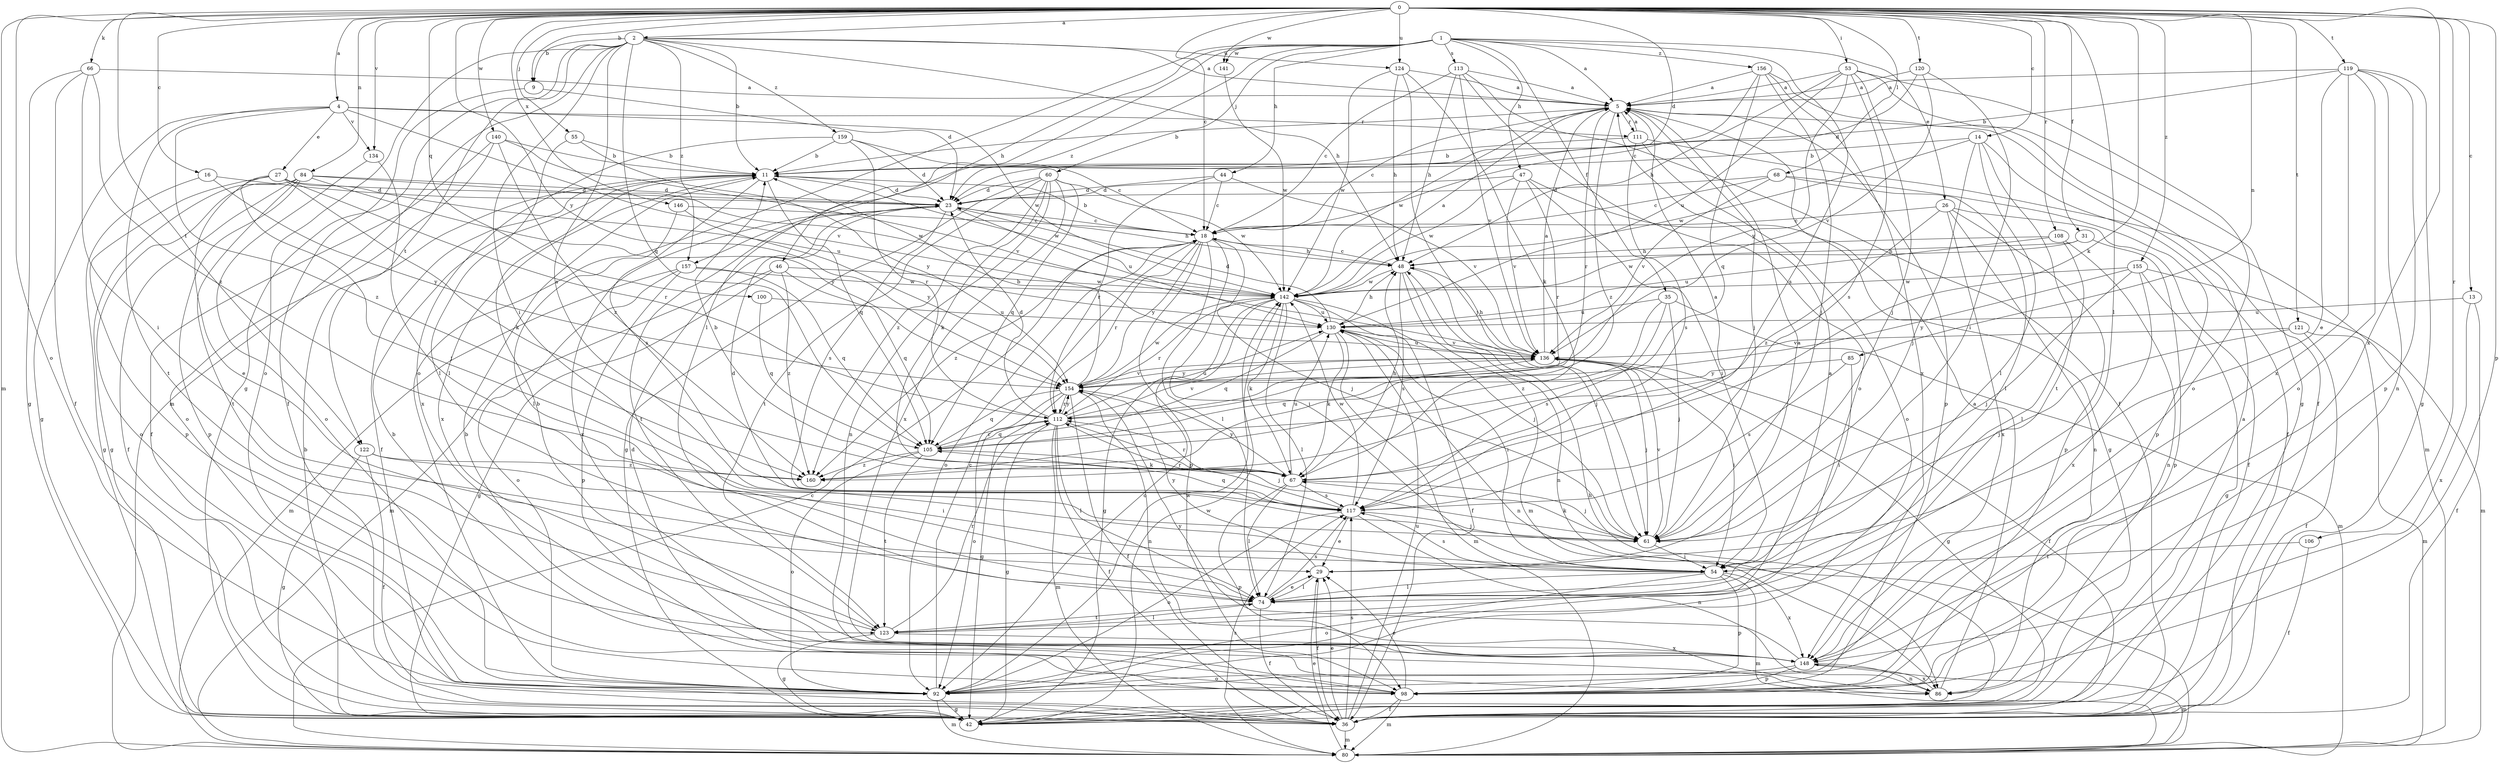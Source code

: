 strict digraph  {
0;
1;
2;
4;
5;
9;
11;
13;
14;
16;
18;
23;
26;
27;
29;
31;
35;
36;
42;
44;
46;
47;
48;
53;
54;
55;
60;
61;
66;
67;
68;
74;
80;
84;
85;
86;
92;
98;
100;
105;
106;
108;
111;
112;
113;
117;
119;
120;
121;
122;
123;
124;
130;
134;
136;
140;
141;
142;
146;
148;
154;
155;
156;
157;
159;
160;
0 -> 2  [label=a];
0 -> 4  [label=a];
0 -> 9  [label=b];
0 -> 13  [label=c];
0 -> 14  [label=c];
0 -> 16  [label=c];
0 -> 18  [label=c];
0 -> 23  [label=d];
0 -> 31  [label=f];
0 -> 53  [label=i];
0 -> 55  [label=j];
0 -> 66  [label=k];
0 -> 67  [label=k];
0 -> 68  [label=l];
0 -> 74  [label=l];
0 -> 80  [label=m];
0 -> 84  [label=n];
0 -> 85  [label=n];
0 -> 92  [label=o];
0 -> 98  [label=p];
0 -> 100  [label=q];
0 -> 106  [label=r];
0 -> 108  [label=r];
0 -> 119  [label=t];
0 -> 120  [label=t];
0 -> 121  [label=t];
0 -> 122  [label=t];
0 -> 124  [label=u];
0 -> 134  [label=v];
0 -> 140  [label=w];
0 -> 141  [label=w];
0 -> 146  [label=x];
0 -> 148  [label=x];
0 -> 154  [label=y];
0 -> 155  [label=z];
1 -> 5  [label=a];
1 -> 26  [label=e];
1 -> 35  [label=f];
1 -> 44  [label=h];
1 -> 46  [label=h];
1 -> 47  [label=h];
1 -> 60  [label=j];
1 -> 74  [label=l];
1 -> 92  [label=o];
1 -> 113  [label=s];
1 -> 117  [label=s];
1 -> 141  [label=w];
1 -> 156  [label=z];
1 -> 157  [label=z];
2 -> 5  [label=a];
2 -> 9  [label=b];
2 -> 11  [label=b];
2 -> 42  [label=g];
2 -> 48  [label=h];
2 -> 54  [label=i];
2 -> 80  [label=m];
2 -> 92  [label=o];
2 -> 105  [label=q];
2 -> 117  [label=s];
2 -> 122  [label=t];
2 -> 124  [label=u];
2 -> 157  [label=z];
2 -> 159  [label=z];
4 -> 27  [label=e];
4 -> 42  [label=g];
4 -> 111  [label=r];
4 -> 123  [label=t];
4 -> 134  [label=v];
4 -> 136  [label=v];
4 -> 142  [label=w];
4 -> 160  [label=z];
5 -> 11  [label=b];
5 -> 18  [label=c];
5 -> 61  [label=j];
5 -> 98  [label=p];
5 -> 111  [label=r];
5 -> 112  [label=r];
5 -> 142  [label=w];
5 -> 160  [label=z];
9 -> 23  [label=d];
9 -> 36  [label=f];
11 -> 23  [label=d];
11 -> 36  [label=f];
11 -> 105  [label=q];
11 -> 117  [label=s];
11 -> 142  [label=w];
11 -> 148  [label=x];
13 -> 36  [label=f];
13 -> 130  [label=u];
13 -> 148  [label=x];
14 -> 11  [label=b];
14 -> 36  [label=f];
14 -> 61  [label=j];
14 -> 74  [label=l];
14 -> 123  [label=t];
14 -> 142  [label=w];
16 -> 23  [label=d];
16 -> 42  [label=g];
16 -> 154  [label=y];
18 -> 11  [label=b];
18 -> 48  [label=h];
18 -> 54  [label=i];
18 -> 61  [label=j];
18 -> 74  [label=l];
18 -> 92  [label=o];
18 -> 98  [label=p];
18 -> 112  [label=r];
18 -> 154  [label=y];
18 -> 160  [label=z];
23 -> 18  [label=c];
23 -> 48  [label=h];
23 -> 117  [label=s];
23 -> 123  [label=t];
23 -> 130  [label=u];
23 -> 148  [label=x];
26 -> 18  [label=c];
26 -> 36  [label=f];
26 -> 86  [label=n];
26 -> 98  [label=p];
26 -> 148  [label=x];
26 -> 160  [label=z];
27 -> 23  [label=d];
27 -> 29  [label=e];
27 -> 61  [label=j];
27 -> 67  [label=k];
27 -> 98  [label=p];
27 -> 112  [label=r];
27 -> 130  [label=u];
29 -> 5  [label=a];
29 -> 36  [label=f];
29 -> 74  [label=l];
29 -> 154  [label=y];
31 -> 48  [label=h];
31 -> 98  [label=p];
31 -> 142  [label=w];
35 -> 61  [label=j];
35 -> 80  [label=m];
35 -> 117  [label=s];
35 -> 130  [label=u];
35 -> 160  [label=z];
36 -> 29  [label=e];
36 -> 80  [label=m];
36 -> 117  [label=s];
36 -> 130  [label=u];
42 -> 5  [label=a];
42 -> 11  [label=b];
42 -> 48  [label=h];
42 -> 142  [label=w];
44 -> 18  [label=c];
44 -> 23  [label=d];
44 -> 112  [label=r];
44 -> 136  [label=v];
46 -> 42  [label=g];
46 -> 80  [label=m];
46 -> 105  [label=q];
46 -> 142  [label=w];
46 -> 160  [label=z];
47 -> 23  [label=d];
47 -> 42  [label=g];
47 -> 54  [label=i];
47 -> 112  [label=r];
47 -> 136  [label=v];
47 -> 142  [label=w];
48 -> 18  [label=c];
48 -> 61  [label=j];
48 -> 80  [label=m];
48 -> 86  [label=n];
48 -> 117  [label=s];
48 -> 142  [label=w];
53 -> 5  [label=a];
53 -> 42  [label=g];
53 -> 48  [label=h];
53 -> 61  [label=j];
53 -> 92  [label=o];
53 -> 117  [label=s];
53 -> 130  [label=u];
53 -> 154  [label=y];
54 -> 74  [label=l];
54 -> 80  [label=m];
54 -> 92  [label=o];
54 -> 98  [label=p];
54 -> 117  [label=s];
54 -> 148  [label=x];
55 -> 11  [label=b];
55 -> 74  [label=l];
55 -> 154  [label=y];
60 -> 23  [label=d];
60 -> 42  [label=g];
60 -> 67  [label=k];
60 -> 86  [label=n];
60 -> 105  [label=q];
60 -> 123  [label=t];
60 -> 142  [label=w];
60 -> 148  [label=x];
60 -> 160  [label=z];
61 -> 23  [label=d];
61 -> 54  [label=i];
61 -> 67  [label=k];
61 -> 136  [label=v];
66 -> 5  [label=a];
66 -> 36  [label=f];
66 -> 42  [label=g];
66 -> 54  [label=i];
66 -> 160  [label=z];
67 -> 5  [label=a];
67 -> 11  [label=b];
67 -> 48  [label=h];
67 -> 61  [label=j];
67 -> 74  [label=l];
67 -> 98  [label=p];
67 -> 112  [label=r];
67 -> 117  [label=s];
67 -> 130  [label=u];
67 -> 154  [label=y];
68 -> 18  [label=c];
68 -> 23  [label=d];
68 -> 74  [label=l];
68 -> 98  [label=p];
68 -> 136  [label=v];
74 -> 29  [label=e];
74 -> 36  [label=f];
74 -> 117  [label=s];
74 -> 123  [label=t];
80 -> 18  [label=c];
80 -> 29  [label=e];
80 -> 117  [label=s];
84 -> 23  [label=d];
84 -> 36  [label=f];
84 -> 42  [label=g];
84 -> 92  [label=o];
84 -> 98  [label=p];
84 -> 123  [label=t];
84 -> 142  [label=w];
84 -> 154  [label=y];
85 -> 54  [label=i];
85 -> 117  [label=s];
85 -> 154  [label=y];
86 -> 5  [label=a];
86 -> 11  [label=b];
86 -> 148  [label=x];
92 -> 18  [label=c];
92 -> 42  [label=g];
92 -> 80  [label=m];
92 -> 142  [label=w];
98 -> 11  [label=b];
98 -> 23  [label=d];
98 -> 29  [label=e];
98 -> 36  [label=f];
98 -> 80  [label=m];
100 -> 105  [label=q];
100 -> 130  [label=u];
105 -> 67  [label=k];
105 -> 92  [label=o];
105 -> 112  [label=r];
105 -> 123  [label=t];
105 -> 160  [label=z];
106 -> 36  [label=f];
106 -> 54  [label=i];
108 -> 48  [label=h];
108 -> 74  [label=l];
108 -> 86  [label=n];
108 -> 130  [label=u];
111 -> 5  [label=a];
111 -> 11  [label=b];
111 -> 80  [label=m];
111 -> 92  [label=o];
111 -> 117  [label=s];
112 -> 23  [label=d];
112 -> 36  [label=f];
112 -> 42  [label=g];
112 -> 61  [label=j];
112 -> 74  [label=l];
112 -> 80  [label=m];
112 -> 105  [label=q];
112 -> 130  [label=u];
112 -> 136  [label=v];
112 -> 154  [label=y];
113 -> 5  [label=a];
113 -> 18  [label=c];
113 -> 36  [label=f];
113 -> 48  [label=h];
113 -> 92  [label=o];
113 -> 136  [label=v];
117 -> 29  [label=e];
117 -> 61  [label=j];
117 -> 86  [label=n];
117 -> 92  [label=o];
117 -> 105  [label=q];
117 -> 112  [label=r];
117 -> 142  [label=w];
119 -> 5  [label=a];
119 -> 11  [label=b];
119 -> 29  [label=e];
119 -> 42  [label=g];
119 -> 86  [label=n];
119 -> 92  [label=o];
119 -> 98  [label=p];
119 -> 148  [label=x];
120 -> 5  [label=a];
120 -> 23  [label=d];
120 -> 54  [label=i];
120 -> 136  [label=v];
121 -> 36  [label=f];
121 -> 61  [label=j];
121 -> 80  [label=m];
121 -> 136  [label=v];
122 -> 36  [label=f];
122 -> 42  [label=g];
122 -> 54  [label=i];
122 -> 160  [label=z];
123 -> 5  [label=a];
123 -> 11  [label=b];
123 -> 42  [label=g];
123 -> 74  [label=l];
123 -> 112  [label=r];
123 -> 148  [label=x];
124 -> 5  [label=a];
124 -> 48  [label=h];
124 -> 61  [label=j];
124 -> 67  [label=k];
124 -> 142  [label=w];
130 -> 23  [label=d];
130 -> 48  [label=h];
130 -> 54  [label=i];
130 -> 67  [label=k];
130 -> 80  [label=m];
130 -> 86  [label=n];
130 -> 105  [label=q];
130 -> 136  [label=v];
134 -> 74  [label=l];
134 -> 92  [label=o];
136 -> 5  [label=a];
136 -> 36  [label=f];
136 -> 42  [label=g];
136 -> 48  [label=h];
136 -> 54  [label=i];
136 -> 61  [label=j];
136 -> 105  [label=q];
136 -> 130  [label=u];
136 -> 154  [label=y];
140 -> 11  [label=b];
140 -> 36  [label=f];
140 -> 92  [label=o];
140 -> 136  [label=v];
140 -> 160  [label=z];
141 -> 142  [label=w];
142 -> 5  [label=a];
142 -> 36  [label=f];
142 -> 42  [label=g];
142 -> 61  [label=j];
142 -> 67  [label=k];
142 -> 74  [label=l];
142 -> 92  [label=o];
142 -> 112  [label=r];
142 -> 130  [label=u];
146 -> 18  [label=c];
146 -> 74  [label=l];
146 -> 154  [label=y];
148 -> 80  [label=m];
148 -> 86  [label=n];
148 -> 92  [label=o];
148 -> 98  [label=p];
148 -> 154  [label=y];
154 -> 11  [label=b];
154 -> 36  [label=f];
154 -> 42  [label=g];
154 -> 86  [label=n];
154 -> 92  [label=o];
154 -> 105  [label=q];
154 -> 112  [label=r];
154 -> 136  [label=v];
154 -> 142  [label=w];
155 -> 42  [label=g];
155 -> 61  [label=j];
155 -> 80  [label=m];
155 -> 142  [label=w];
155 -> 148  [label=x];
155 -> 154  [label=y];
156 -> 5  [label=a];
156 -> 18  [label=c];
156 -> 36  [label=f];
156 -> 61  [label=j];
156 -> 105  [label=q];
156 -> 148  [label=x];
157 -> 80  [label=m];
157 -> 92  [label=o];
157 -> 98  [label=p];
157 -> 105  [label=q];
157 -> 142  [label=w];
159 -> 11  [label=b];
159 -> 18  [label=c];
159 -> 23  [label=d];
159 -> 112  [label=r];
159 -> 148  [label=x];
}

